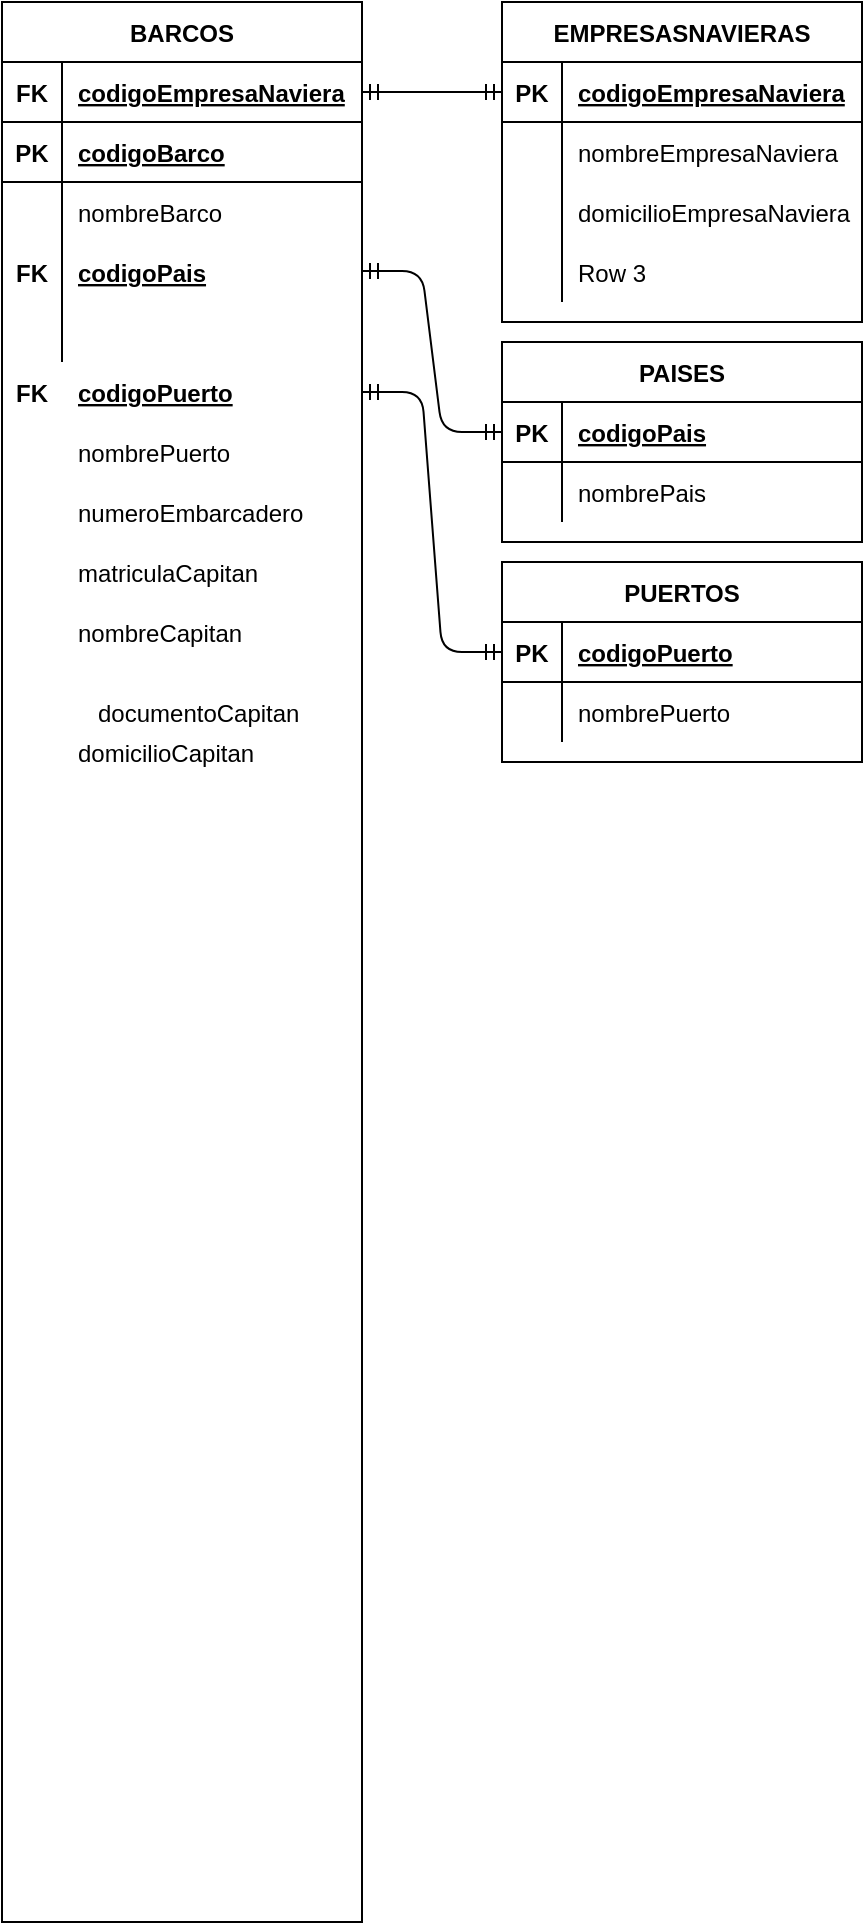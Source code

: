 <mxfile version="14.5.1" type="device"><diagram id="R2lEEEUBdFMjLlhIrx00" name="Page-1"><mxGraphModel dx="1342" dy="642" grid="1" gridSize="10" guides="1" tooltips="1" connect="1" arrows="1" fold="1" page="1" pageScale="1" pageWidth="850" pageHeight="1100" background="none" math="0" shadow="0" extFonts="Permanent Marker^https://fonts.googleapis.com/css?family=Permanent+Marker"><root><mxCell id="0"/><mxCell id="1" parent="0"/><mxCell id="JEtqqBgF7mBh0JeTRi5p-1" value="BARCOS" style="shape=table;startSize=30;container=1;collapsible=1;childLayout=tableLayout;fixedRows=1;rowLines=0;fontStyle=1;align=center;resizeLast=1;" vertex="1" parent="1"><mxGeometry x="140" y="120" width="180" height="960" as="geometry"/></mxCell><mxCell id="JEtqqBgF7mBh0JeTRi5p-14" value="" style="shape=partialRectangle;collapsible=0;dropTarget=0;pointerEvents=0;fillColor=none;top=0;left=0;bottom=1;right=0;points=[[0,0.5],[1,0.5]];portConstraint=eastwest;" vertex="1" parent="JEtqqBgF7mBh0JeTRi5p-1"><mxGeometry y="30" width="180" height="30" as="geometry"/></mxCell><mxCell id="JEtqqBgF7mBh0JeTRi5p-15" value="FK" style="shape=partialRectangle;connectable=0;fillColor=none;top=0;left=0;bottom=0;right=0;fontStyle=1;overflow=hidden;" vertex="1" parent="JEtqqBgF7mBh0JeTRi5p-14"><mxGeometry width="30" height="30" as="geometry"/></mxCell><mxCell id="JEtqqBgF7mBh0JeTRi5p-16" value="codigoEmpresaNaviera" style="shape=partialRectangle;connectable=0;fillColor=none;top=0;left=0;bottom=0;right=0;align=left;spacingLeft=6;fontStyle=5;overflow=hidden;" vertex="1" parent="JEtqqBgF7mBh0JeTRi5p-14"><mxGeometry x="30" width="150" height="30" as="geometry"/></mxCell><mxCell id="JEtqqBgF7mBh0JeTRi5p-2" value="" style="shape=partialRectangle;collapsible=0;dropTarget=0;pointerEvents=0;fillColor=none;top=0;left=0;bottom=1;right=0;points=[[0,0.5],[1,0.5]];portConstraint=eastwest;" vertex="1" parent="JEtqqBgF7mBh0JeTRi5p-1"><mxGeometry y="60" width="180" height="30" as="geometry"/></mxCell><mxCell id="JEtqqBgF7mBh0JeTRi5p-3" value="PK" style="shape=partialRectangle;connectable=0;fillColor=none;top=0;left=0;bottom=0;right=0;fontStyle=1;overflow=hidden;" vertex="1" parent="JEtqqBgF7mBh0JeTRi5p-2"><mxGeometry width="30" height="30" as="geometry"/></mxCell><mxCell id="JEtqqBgF7mBh0JeTRi5p-4" value="codigoBarco" style="shape=partialRectangle;connectable=0;fillColor=none;top=0;left=0;bottom=0;right=0;align=left;spacingLeft=6;fontStyle=5;overflow=hidden;" vertex="1" parent="JEtqqBgF7mBh0JeTRi5p-2"><mxGeometry x="30" width="150" height="30" as="geometry"/></mxCell><mxCell id="JEtqqBgF7mBh0JeTRi5p-11" value="" style="shape=partialRectangle;collapsible=0;dropTarget=0;pointerEvents=0;fillColor=none;top=0;left=0;bottom=0;right=0;points=[[0,0.5],[1,0.5]];portConstraint=eastwest;" vertex="1" parent="JEtqqBgF7mBh0JeTRi5p-1"><mxGeometry y="90" width="180" height="30" as="geometry"/></mxCell><mxCell id="JEtqqBgF7mBh0JeTRi5p-12" value="" style="shape=partialRectangle;connectable=0;fillColor=none;top=0;left=0;bottom=0;right=0;editable=1;overflow=hidden;" vertex="1" parent="JEtqqBgF7mBh0JeTRi5p-11"><mxGeometry width="30" height="30" as="geometry"/></mxCell><mxCell id="JEtqqBgF7mBh0JeTRi5p-13" value="nombreBarco" style="shape=partialRectangle;connectable=0;fillColor=none;top=0;left=0;bottom=0;right=0;align=left;spacingLeft=6;overflow=hidden;" vertex="1" parent="JEtqqBgF7mBh0JeTRi5p-11"><mxGeometry x="30" width="150" height="30" as="geometry"/></mxCell><mxCell id="JEtqqBgF7mBh0JeTRi5p-5" value="" style="shape=partialRectangle;collapsible=0;dropTarget=0;pointerEvents=0;fillColor=none;top=0;left=0;bottom=0;right=0;points=[[0,0.5],[1,0.5]];portConstraint=eastwest;" vertex="1" parent="JEtqqBgF7mBh0JeTRi5p-1"><mxGeometry y="120" width="180" height="30" as="geometry"/></mxCell><mxCell id="JEtqqBgF7mBh0JeTRi5p-6" value="" style="shape=partialRectangle;connectable=0;fillColor=none;top=0;left=0;bottom=0;right=0;editable=1;overflow=hidden;" vertex="1" parent="JEtqqBgF7mBh0JeTRi5p-5"><mxGeometry width="30" height="30" as="geometry"/></mxCell><mxCell id="JEtqqBgF7mBh0JeTRi5p-7" value="" style="shape=partialRectangle;connectable=0;fillColor=none;top=0;left=0;bottom=0;right=0;align=left;spacingLeft=6;overflow=hidden;" vertex="1" parent="JEtqqBgF7mBh0JeTRi5p-5"><mxGeometry x="30" width="150" height="30" as="geometry"/></mxCell><mxCell id="JEtqqBgF7mBh0JeTRi5p-8" value="" style="shape=partialRectangle;collapsible=0;dropTarget=0;pointerEvents=0;fillColor=none;top=0;left=0;bottom=0;right=0;points=[[0,0.5],[1,0.5]];portConstraint=eastwest;" vertex="1" parent="JEtqqBgF7mBh0JeTRi5p-1"><mxGeometry y="150" width="180" height="30" as="geometry"/></mxCell><mxCell id="JEtqqBgF7mBh0JeTRi5p-9" value="" style="shape=partialRectangle;connectable=0;fillColor=none;top=0;left=0;bottom=0;right=0;editable=1;overflow=hidden;" vertex="1" parent="JEtqqBgF7mBh0JeTRi5p-8"><mxGeometry width="30" height="30" as="geometry"/></mxCell><mxCell id="JEtqqBgF7mBh0JeTRi5p-10" value="" style="shape=partialRectangle;connectable=0;fillColor=none;top=0;left=0;bottom=0;right=0;align=left;spacingLeft=6;overflow=hidden;" vertex="1" parent="JEtqqBgF7mBh0JeTRi5p-8"><mxGeometry x="30" width="150" height="30" as="geometry"/></mxCell><mxCell id="JEtqqBgF7mBh0JeTRi5p-40" value="" style="shape=partialRectangle;collapsible=0;dropTarget=0;pointerEvents=0;fillColor=none;top=0;left=0;bottom=0;right=0;points=[[0,0.5],[1,0.5]];portConstraint=eastwest;" vertex="1" parent="1"><mxGeometry x="140" y="240" width="180" height="30" as="geometry"/></mxCell><mxCell id="JEtqqBgF7mBh0JeTRi5p-41" value="FK" style="shape=partialRectangle;connectable=0;fillColor=none;top=0;left=0;bottom=0;right=0;editable=1;overflow=hidden;fontStyle=1" vertex="1" parent="JEtqqBgF7mBh0JeTRi5p-40"><mxGeometry width="30" height="30" as="geometry"/></mxCell><mxCell id="JEtqqBgF7mBh0JeTRi5p-42" value="codigoPais" style="shape=partialRectangle;connectable=0;fillColor=none;top=0;left=0;bottom=0;right=0;align=left;spacingLeft=6;overflow=hidden;fontStyle=5" vertex="1" parent="JEtqqBgF7mBh0JeTRi5p-40"><mxGeometry x="30" width="150" height="30" as="geometry"/></mxCell><mxCell id="JEtqqBgF7mBh0JeTRi5p-48" value="" style="shape=partialRectangle;collapsible=0;dropTarget=0;pointerEvents=0;fillColor=none;top=0;left=0;bottom=0;right=0;points=[[0,0.5],[1,0.5]];portConstraint=eastwest;fontStyle=1" vertex="1" parent="1"><mxGeometry x="140" y="300" width="180" height="30" as="geometry"/></mxCell><mxCell id="JEtqqBgF7mBh0JeTRi5p-49" value="FK" style="shape=partialRectangle;connectable=0;fillColor=none;top=0;left=0;bottom=0;right=0;editable=1;overflow=hidden;fontStyle=1" vertex="1" parent="JEtqqBgF7mBh0JeTRi5p-48"><mxGeometry width="30" height="30" as="geometry"/></mxCell><mxCell id="JEtqqBgF7mBh0JeTRi5p-50" value="codigoPuerto" style="shape=partialRectangle;connectable=0;fillColor=none;top=0;left=0;bottom=0;right=0;align=left;spacingLeft=6;overflow=hidden;fontStyle=5" vertex="1" parent="JEtqqBgF7mBh0JeTRi5p-48"><mxGeometry x="30" width="150" height="30" as="geometry"/></mxCell><mxCell id="JEtqqBgF7mBh0JeTRi5p-54" value="" style="shape=partialRectangle;collapsible=0;dropTarget=0;pointerEvents=0;fillColor=none;top=0;left=0;bottom=0;right=0;points=[[0,0.5],[1,0.5]];portConstraint=eastwest;" vertex="1" parent="1"><mxGeometry x="140" y="330" width="180" height="30" as="geometry"/></mxCell><mxCell id="JEtqqBgF7mBh0JeTRi5p-55" value="" style="shape=partialRectangle;connectable=0;fillColor=none;top=0;left=0;bottom=0;right=0;editable=1;overflow=hidden;" vertex="1" parent="JEtqqBgF7mBh0JeTRi5p-54"><mxGeometry width="30" height="30" as="geometry"/></mxCell><mxCell id="JEtqqBgF7mBh0JeTRi5p-56" value="nombrePuerto" style="shape=partialRectangle;connectable=0;fillColor=none;top=0;left=0;bottom=0;right=0;align=left;spacingLeft=6;overflow=hidden;" vertex="1" parent="JEtqqBgF7mBh0JeTRi5p-54"><mxGeometry x="30" width="150" height="30" as="geometry"/></mxCell><mxCell id="JEtqqBgF7mBh0JeTRi5p-57" value="" style="shape=partialRectangle;collapsible=0;dropTarget=0;pointerEvents=0;fillColor=none;top=0;left=0;bottom=0;right=0;points=[[0,0.5],[1,0.5]];portConstraint=eastwest;" vertex="1" parent="1"><mxGeometry x="140" y="360" width="180" height="30" as="geometry"/></mxCell><mxCell id="JEtqqBgF7mBh0JeTRi5p-58" value="" style="shape=partialRectangle;connectable=0;fillColor=none;top=0;left=0;bottom=0;right=0;editable=1;overflow=hidden;" vertex="1" parent="JEtqqBgF7mBh0JeTRi5p-57"><mxGeometry width="30" height="30" as="geometry"/></mxCell><mxCell id="JEtqqBgF7mBh0JeTRi5p-59" value="numeroEmbarcadero" style="shape=partialRectangle;connectable=0;fillColor=none;top=0;left=0;bottom=0;right=0;align=left;spacingLeft=6;overflow=hidden;" vertex="1" parent="JEtqqBgF7mBh0JeTRi5p-57"><mxGeometry x="30" width="150" height="30" as="geometry"/></mxCell><mxCell id="JEtqqBgF7mBh0JeTRi5p-60" value="" style="shape=partialRectangle;collapsible=0;dropTarget=0;pointerEvents=0;fillColor=none;top=0;left=0;bottom=0;right=0;points=[[0,0.5],[1,0.5]];portConstraint=eastwest;" vertex="1" parent="1"><mxGeometry x="140" y="390" width="180" height="30" as="geometry"/></mxCell><mxCell id="JEtqqBgF7mBh0JeTRi5p-61" value="" style="shape=partialRectangle;connectable=0;fillColor=none;top=0;left=0;bottom=0;right=0;editable=1;overflow=hidden;" vertex="1" parent="JEtqqBgF7mBh0JeTRi5p-60"><mxGeometry width="30" height="30" as="geometry"/></mxCell><mxCell id="JEtqqBgF7mBh0JeTRi5p-62" value="matriculaCapitan" style="shape=partialRectangle;connectable=0;fillColor=none;top=0;left=0;bottom=0;right=0;align=left;spacingLeft=6;overflow=hidden;" vertex="1" parent="JEtqqBgF7mBh0JeTRi5p-60"><mxGeometry x="30" width="150" height="30" as="geometry"/></mxCell><mxCell id="JEtqqBgF7mBh0JeTRi5p-63" value="" style="shape=partialRectangle;collapsible=0;dropTarget=0;pointerEvents=0;fillColor=none;top=0;left=0;bottom=0;right=0;points=[[0,0.5],[1,0.5]];portConstraint=eastwest;" vertex="1" parent="1"><mxGeometry x="140" y="420" width="180" height="30" as="geometry"/></mxCell><mxCell id="JEtqqBgF7mBh0JeTRi5p-64" value="" style="shape=partialRectangle;connectable=0;fillColor=none;top=0;left=0;bottom=0;right=0;editable=1;overflow=hidden;" vertex="1" parent="JEtqqBgF7mBh0JeTRi5p-63"><mxGeometry width="30" height="30" as="geometry"/></mxCell><mxCell id="JEtqqBgF7mBh0JeTRi5p-65" value="nombreCapitan" style="shape=partialRectangle;connectable=0;fillColor=none;top=0;left=0;bottom=0;right=0;align=left;spacingLeft=6;overflow=hidden;" vertex="1" parent="JEtqqBgF7mBh0JeTRi5p-63"><mxGeometry x="30" width="150" height="30" as="geometry"/></mxCell><mxCell id="JEtqqBgF7mBh0JeTRi5p-66" value="" style="shape=partialRectangle;collapsible=0;dropTarget=0;pointerEvents=0;fillColor=none;top=0;left=0;bottom=0;right=0;points=[[0,0.5],[1,0.5]];portConstraint=eastwest;" vertex="1" parent="1"><mxGeometry x="150" y="460" width="180" height="30" as="geometry"/></mxCell><mxCell id="JEtqqBgF7mBh0JeTRi5p-67" value="" style="shape=partialRectangle;connectable=0;fillColor=none;top=0;left=0;bottom=0;right=0;editable=1;overflow=hidden;" vertex="1" parent="JEtqqBgF7mBh0JeTRi5p-66"><mxGeometry width="30" height="30" as="geometry"/></mxCell><mxCell id="JEtqqBgF7mBh0JeTRi5p-68" value="documentoCapitan" style="shape=partialRectangle;connectable=0;fillColor=none;top=0;left=0;bottom=0;right=0;align=left;spacingLeft=6;overflow=hidden;" vertex="1" parent="JEtqqBgF7mBh0JeTRi5p-66"><mxGeometry x="30" width="150" height="30" as="geometry"/></mxCell><mxCell id="JEtqqBgF7mBh0JeTRi5p-69" value="" style="shape=partialRectangle;collapsible=0;dropTarget=0;pointerEvents=0;fillColor=none;top=0;left=0;bottom=0;right=0;points=[[0,0.5],[1,0.5]];portConstraint=eastwest;" vertex="1" parent="1"><mxGeometry x="140" y="480" width="180" height="30" as="geometry"/></mxCell><mxCell id="JEtqqBgF7mBh0JeTRi5p-70" value="" style="shape=partialRectangle;connectable=0;fillColor=none;top=0;left=0;bottom=0;right=0;editable=1;overflow=hidden;" vertex="1" parent="JEtqqBgF7mBh0JeTRi5p-69"><mxGeometry width="30" height="30" as="geometry"/></mxCell><mxCell id="JEtqqBgF7mBh0JeTRi5p-71" value="domicilioCapitan" style="shape=partialRectangle;connectable=0;fillColor=none;top=0;left=0;bottom=0;right=0;align=left;spacingLeft=6;overflow=hidden;" vertex="1" parent="JEtqqBgF7mBh0JeTRi5p-69"><mxGeometry x="30" width="150" height="30" as="geometry"/></mxCell><mxCell id="JEtqqBgF7mBh0JeTRi5p-72" value="EMPRESASNAVIERAS" style="shape=table;startSize=30;container=1;collapsible=1;childLayout=tableLayout;fixedRows=1;rowLines=0;fontStyle=1;align=center;resizeLast=1;" vertex="1" parent="1"><mxGeometry x="390" y="120" width="180" height="160" as="geometry"/></mxCell><mxCell id="JEtqqBgF7mBh0JeTRi5p-73" value="" style="shape=partialRectangle;collapsible=0;dropTarget=0;pointerEvents=0;fillColor=none;top=0;left=0;bottom=1;right=0;points=[[0,0.5],[1,0.5]];portConstraint=eastwest;" vertex="1" parent="JEtqqBgF7mBh0JeTRi5p-72"><mxGeometry y="30" width="180" height="30" as="geometry"/></mxCell><mxCell id="JEtqqBgF7mBh0JeTRi5p-74" value="PK" style="shape=partialRectangle;connectable=0;fillColor=none;top=0;left=0;bottom=0;right=0;fontStyle=1;overflow=hidden;" vertex="1" parent="JEtqqBgF7mBh0JeTRi5p-73"><mxGeometry width="30" height="30" as="geometry"/></mxCell><mxCell id="JEtqqBgF7mBh0JeTRi5p-75" value="codigoEmpresaNaviera" style="shape=partialRectangle;connectable=0;fillColor=none;top=0;left=0;bottom=0;right=0;align=left;spacingLeft=6;fontStyle=5;overflow=hidden;" vertex="1" parent="JEtqqBgF7mBh0JeTRi5p-73"><mxGeometry x="30" width="150" height="30" as="geometry"/></mxCell><mxCell id="JEtqqBgF7mBh0JeTRi5p-76" value="" style="shape=partialRectangle;collapsible=0;dropTarget=0;pointerEvents=0;fillColor=none;top=0;left=0;bottom=0;right=0;points=[[0,0.5],[1,0.5]];portConstraint=eastwest;" vertex="1" parent="JEtqqBgF7mBh0JeTRi5p-72"><mxGeometry y="60" width="180" height="30" as="geometry"/></mxCell><mxCell id="JEtqqBgF7mBh0JeTRi5p-77" value="" style="shape=partialRectangle;connectable=0;fillColor=none;top=0;left=0;bottom=0;right=0;editable=1;overflow=hidden;" vertex="1" parent="JEtqqBgF7mBh0JeTRi5p-76"><mxGeometry width="30" height="30" as="geometry"/></mxCell><mxCell id="JEtqqBgF7mBh0JeTRi5p-78" value="nombreEmpresaNaviera" style="shape=partialRectangle;connectable=0;fillColor=none;top=0;left=0;bottom=0;right=0;align=left;spacingLeft=6;overflow=hidden;" vertex="1" parent="JEtqqBgF7mBh0JeTRi5p-76"><mxGeometry x="30" width="150" height="30" as="geometry"/></mxCell><mxCell id="JEtqqBgF7mBh0JeTRi5p-79" value="" style="shape=partialRectangle;collapsible=0;dropTarget=0;pointerEvents=0;fillColor=none;top=0;left=0;bottom=0;right=0;points=[[0,0.5],[1,0.5]];portConstraint=eastwest;" vertex="1" parent="JEtqqBgF7mBh0JeTRi5p-72"><mxGeometry y="90" width="180" height="30" as="geometry"/></mxCell><mxCell id="JEtqqBgF7mBh0JeTRi5p-80" value="" style="shape=partialRectangle;connectable=0;fillColor=none;top=0;left=0;bottom=0;right=0;editable=1;overflow=hidden;" vertex="1" parent="JEtqqBgF7mBh0JeTRi5p-79"><mxGeometry width="30" height="30" as="geometry"/></mxCell><mxCell id="JEtqqBgF7mBh0JeTRi5p-81" value="domicilioEmpresaNaviera" style="shape=partialRectangle;connectable=0;fillColor=none;top=0;left=0;bottom=0;right=0;align=left;spacingLeft=6;overflow=hidden;" vertex="1" parent="JEtqqBgF7mBh0JeTRi5p-79"><mxGeometry x="30" width="150" height="30" as="geometry"/></mxCell><mxCell id="JEtqqBgF7mBh0JeTRi5p-82" value="" style="shape=partialRectangle;collapsible=0;dropTarget=0;pointerEvents=0;fillColor=none;top=0;left=0;bottom=0;right=0;points=[[0,0.5],[1,0.5]];portConstraint=eastwest;" vertex="1" parent="JEtqqBgF7mBh0JeTRi5p-72"><mxGeometry y="120" width="180" height="30" as="geometry"/></mxCell><mxCell id="JEtqqBgF7mBh0JeTRi5p-83" value="" style="shape=partialRectangle;connectable=0;fillColor=none;top=0;left=0;bottom=0;right=0;editable=1;overflow=hidden;" vertex="1" parent="JEtqqBgF7mBh0JeTRi5p-82"><mxGeometry width="30" height="30" as="geometry"/></mxCell><mxCell id="JEtqqBgF7mBh0JeTRi5p-84" value="Row 3" style="shape=partialRectangle;connectable=0;fillColor=none;top=0;left=0;bottom=0;right=0;align=left;spacingLeft=6;overflow=hidden;" vertex="1" parent="JEtqqBgF7mBh0JeTRi5p-82"><mxGeometry x="30" width="150" height="30" as="geometry"/></mxCell><mxCell id="JEtqqBgF7mBh0JeTRi5p-86" value="" style="edgeStyle=entityRelationEdgeStyle;fontSize=12;html=1;endArrow=ERmandOne;startArrow=ERmandOne;entryX=0;entryY=0.5;entryDx=0;entryDy=0;" edge="1" parent="1" source="JEtqqBgF7mBh0JeTRi5p-14" target="JEtqqBgF7mBh0JeTRi5p-73"><mxGeometry width="100" height="100" relative="1" as="geometry"><mxPoint x="530" y="480" as="sourcePoint"/><mxPoint x="630" y="380" as="targetPoint"/></mxGeometry></mxCell><mxCell id="JEtqqBgF7mBh0JeTRi5p-100" value="PAISES" style="shape=table;startSize=30;container=1;collapsible=1;childLayout=tableLayout;fixedRows=1;rowLines=0;fontStyle=1;align=center;resizeLast=1;" vertex="1" parent="1"><mxGeometry x="390" y="290" width="180" height="100" as="geometry"/></mxCell><mxCell id="JEtqqBgF7mBh0JeTRi5p-101" value="" style="shape=partialRectangle;collapsible=0;dropTarget=0;pointerEvents=0;fillColor=none;top=0;left=0;bottom=1;right=0;points=[[0,0.5],[1,0.5]];portConstraint=eastwest;" vertex="1" parent="JEtqqBgF7mBh0JeTRi5p-100"><mxGeometry y="30" width="180" height="30" as="geometry"/></mxCell><mxCell id="JEtqqBgF7mBh0JeTRi5p-102" value="PK" style="shape=partialRectangle;connectable=0;fillColor=none;top=0;left=0;bottom=0;right=0;fontStyle=1;overflow=hidden;" vertex="1" parent="JEtqqBgF7mBh0JeTRi5p-101"><mxGeometry width="30" height="30" as="geometry"/></mxCell><mxCell id="JEtqqBgF7mBh0JeTRi5p-103" value="codigoPais" style="shape=partialRectangle;connectable=0;fillColor=none;top=0;left=0;bottom=0;right=0;align=left;spacingLeft=6;fontStyle=5;overflow=hidden;" vertex="1" parent="JEtqqBgF7mBh0JeTRi5p-101"><mxGeometry x="30" width="150" height="30" as="geometry"/></mxCell><mxCell id="JEtqqBgF7mBh0JeTRi5p-104" value="" style="shape=partialRectangle;collapsible=0;dropTarget=0;pointerEvents=0;fillColor=none;top=0;left=0;bottom=0;right=0;points=[[0,0.5],[1,0.5]];portConstraint=eastwest;" vertex="1" parent="JEtqqBgF7mBh0JeTRi5p-100"><mxGeometry y="60" width="180" height="30" as="geometry"/></mxCell><mxCell id="JEtqqBgF7mBh0JeTRi5p-105" value="" style="shape=partialRectangle;connectable=0;fillColor=none;top=0;left=0;bottom=0;right=0;editable=1;overflow=hidden;" vertex="1" parent="JEtqqBgF7mBh0JeTRi5p-104"><mxGeometry width="30" height="30" as="geometry"/></mxCell><mxCell id="JEtqqBgF7mBh0JeTRi5p-106" value="nombrePais" style="shape=partialRectangle;connectable=0;fillColor=none;top=0;left=0;bottom=0;right=0;align=left;spacingLeft=6;overflow=hidden;" vertex="1" parent="JEtqqBgF7mBh0JeTRi5p-104"><mxGeometry x="30" width="150" height="30" as="geometry"/></mxCell><mxCell id="JEtqqBgF7mBh0JeTRi5p-113" value="" style="edgeStyle=entityRelationEdgeStyle;fontSize=12;html=1;endArrow=ERmandOne;startArrow=ERmandOne;entryX=0;entryY=0.5;entryDx=0;entryDy=0;" edge="1" parent="1" target="JEtqqBgF7mBh0JeTRi5p-101"><mxGeometry width="100" height="100" relative="1" as="geometry"><mxPoint x="320" y="254.5" as="sourcePoint"/><mxPoint x="390" y="254.5" as="targetPoint"/></mxGeometry></mxCell><mxCell id="JEtqqBgF7mBh0JeTRi5p-114" value="PUERTOS" style="shape=table;startSize=30;container=1;collapsible=1;childLayout=tableLayout;fixedRows=1;rowLines=0;fontStyle=1;align=center;resizeLast=1;" vertex="1" parent="1"><mxGeometry x="390" y="400" width="180" height="100" as="geometry"/></mxCell><mxCell id="JEtqqBgF7mBh0JeTRi5p-115" value="" style="shape=partialRectangle;collapsible=0;dropTarget=0;pointerEvents=0;fillColor=none;top=0;left=0;bottom=1;right=0;points=[[0,0.5],[1,0.5]];portConstraint=eastwest;" vertex="1" parent="JEtqqBgF7mBh0JeTRi5p-114"><mxGeometry y="30" width="180" height="30" as="geometry"/></mxCell><mxCell id="JEtqqBgF7mBh0JeTRi5p-116" value="PK" style="shape=partialRectangle;connectable=0;fillColor=none;top=0;left=0;bottom=0;right=0;fontStyle=1;overflow=hidden;" vertex="1" parent="JEtqqBgF7mBh0JeTRi5p-115"><mxGeometry width="30" height="30" as="geometry"/></mxCell><mxCell id="JEtqqBgF7mBh0JeTRi5p-117" value="codigoPuerto" style="shape=partialRectangle;connectable=0;fillColor=none;top=0;left=0;bottom=0;right=0;align=left;spacingLeft=6;fontStyle=5;overflow=hidden;" vertex="1" parent="JEtqqBgF7mBh0JeTRi5p-115"><mxGeometry x="30" width="150" height="30" as="geometry"/></mxCell><mxCell id="JEtqqBgF7mBh0JeTRi5p-118" value="" style="shape=partialRectangle;collapsible=0;dropTarget=0;pointerEvents=0;fillColor=none;top=0;left=0;bottom=0;right=0;points=[[0,0.5],[1,0.5]];portConstraint=eastwest;" vertex="1" parent="JEtqqBgF7mBh0JeTRi5p-114"><mxGeometry y="60" width="180" height="30" as="geometry"/></mxCell><mxCell id="JEtqqBgF7mBh0JeTRi5p-119" value="" style="shape=partialRectangle;connectable=0;fillColor=none;top=0;left=0;bottom=0;right=0;editable=1;overflow=hidden;" vertex="1" parent="JEtqqBgF7mBh0JeTRi5p-118"><mxGeometry width="30" height="30" as="geometry"/></mxCell><mxCell id="JEtqqBgF7mBh0JeTRi5p-120" value="nombrePuerto" style="shape=partialRectangle;connectable=0;fillColor=none;top=0;left=0;bottom=0;right=0;align=left;spacingLeft=6;overflow=hidden;" vertex="1" parent="JEtqqBgF7mBh0JeTRi5p-118"><mxGeometry x="30" width="150" height="30" as="geometry"/></mxCell><mxCell id="JEtqqBgF7mBh0JeTRi5p-128" value="" style="edgeStyle=entityRelationEdgeStyle;fontSize=12;html=1;endArrow=ERmandOne;startArrow=ERmandOne;entryX=0;entryY=0.5;entryDx=0;entryDy=0;exitX=1;exitY=0.5;exitDx=0;exitDy=0;" edge="1" parent="1" source="JEtqqBgF7mBh0JeTRi5p-48" target="JEtqqBgF7mBh0JeTRi5p-115"><mxGeometry width="100" height="100" relative="1" as="geometry"><mxPoint x="330" y="264.5" as="sourcePoint"/><mxPoint x="400" y="345" as="targetPoint"/></mxGeometry></mxCell></root></mxGraphModel></diagram></mxfile>